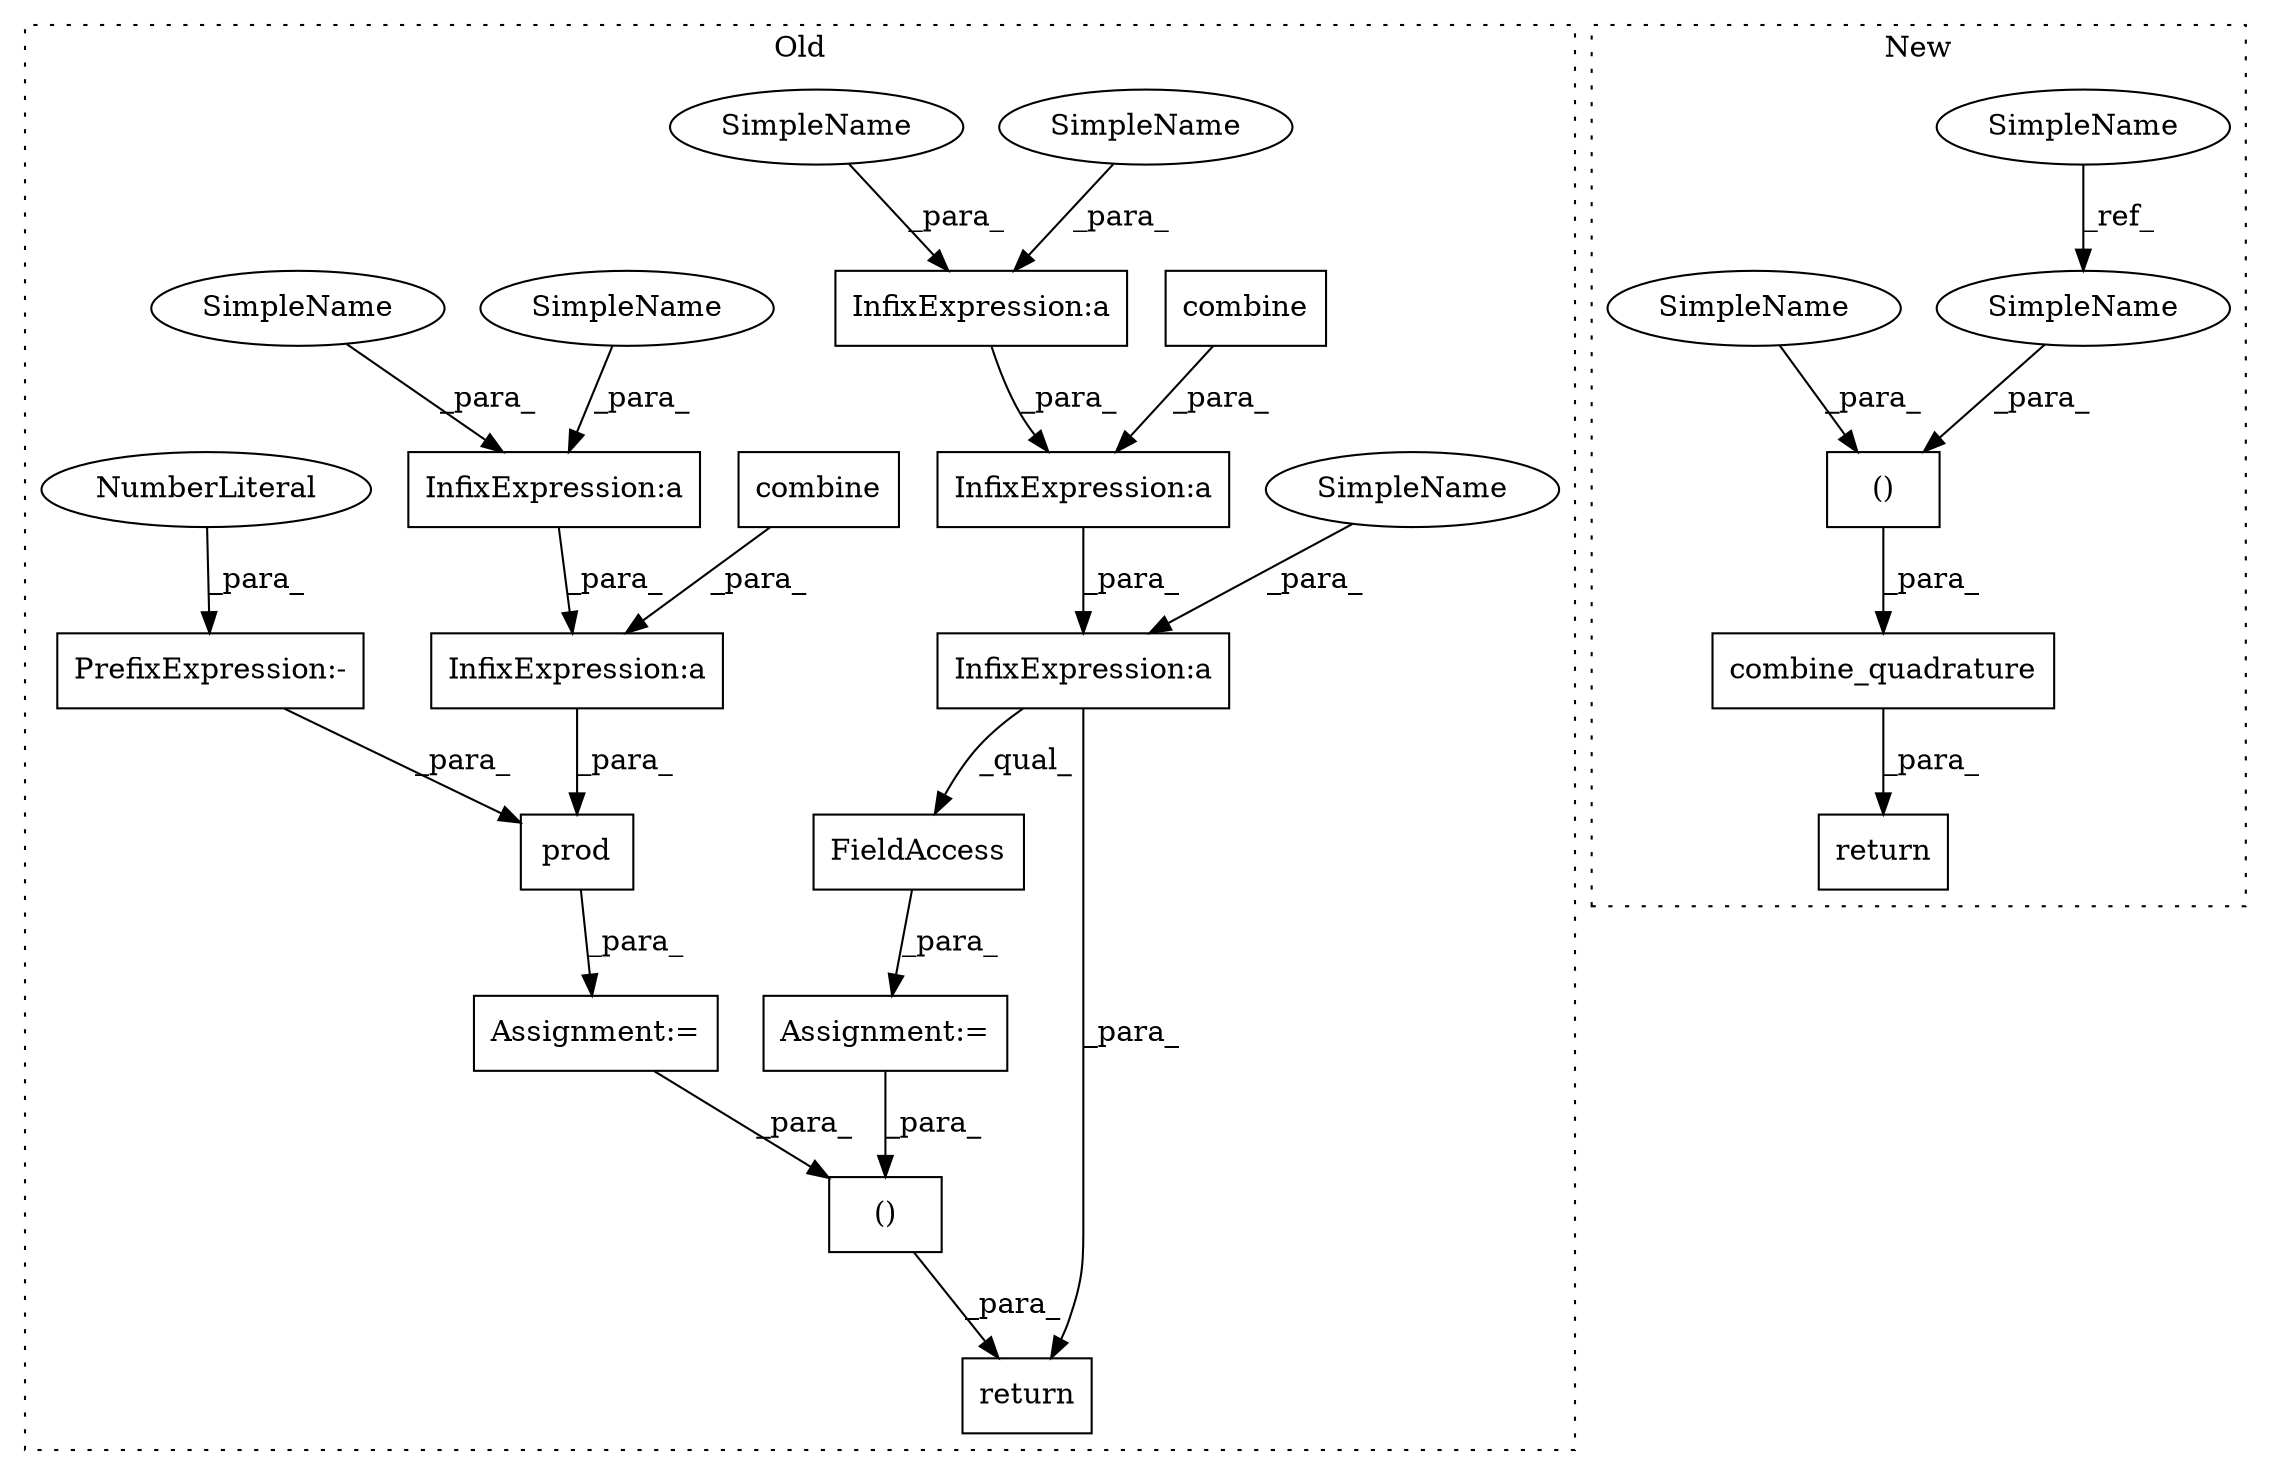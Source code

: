 digraph G {
subgraph cluster0 {
1 [label="combine" a="32" s="1254,1271" l="8,1" shape="box"];
3 [label="()" a="106" s="1448" l="29" shape="box"];
4 [label="InfixExpression:a" a="27" s="1251" l="3" shape="box"];
5 [label="InfixExpression:a" a="27" s="1242" l="3" shape="box"];
6 [label="InfixExpression:a" a="27" s="1334" l="3" shape="box"];
7 [label="InfixExpression:a" a="27" s="1273" l="3" shape="box"];
8 [label="InfixExpression:a" a="27" s="1325" l="3" shape="box"];
9 [label="prod" a="32" s="1304,1346" l="5,1" shape="box"];
10 [label="FieldAccess" a="22" s="1234" l="50" shape="box"];
13 [label="Assignment:=" a="7" s="1297" l="1" shape="box"];
14 [label="Assignment:=" a="7" s="1233" l="1" shape="box"];
15 [label="PrefixExpression:-" a="38" s="1344" l="1" shape="box"];
16 [label="NumberLiteral" a="34" s="1345" l="1" shape="ellipse"];
17 [label="return" a="41" s="1436" l="12" shape="box"];
19 [label="combine" a="32" s="1309,1324" l="8,1" shape="box"];
21 [label="SimpleName" a="42" s="1329" l="5" shape="ellipse"];
22 [label="SimpleName" a="42" s="1237" l="5" shape="ellipse"];
24 [label="SimpleName" a="42" s="1245" l="5" shape="ellipse"];
25 [label="SimpleName" a="42" s="1337" l="5" shape="ellipse"];
26 [label="SimpleName" a="42" s="1276" l="5" shape="ellipse"];
label = "Old";
style="dotted";
}
subgraph cluster1 {
2 [label="()" a="106" s="1284" l="23" shape="box"];
11 [label="SimpleName" a="42" s="921" l="5" shape="ellipse"];
12 [label="combine_quadrature" a="32" s="1242,1307" l="19,2" shape="box"];
18 [label="return" a="41" s="1235" l="7" shape="box"];
20 [label="SimpleName" a="42" s="1284" l="5" shape="ellipse"];
23 [label="SimpleName" a="42" s="1302" l="5" shape="ellipse"];
label = "New";
style="dotted";
}
1 -> 4 [label="_para_"];
2 -> 12 [label="_para_"];
3 -> 17 [label="_para_"];
4 -> 7 [label="_para_"];
5 -> 4 [label="_para_"];
6 -> 8 [label="_para_"];
7 -> 17 [label="_para_"];
7 -> 10 [label="_qual_"];
8 -> 9 [label="_para_"];
9 -> 13 [label="_para_"];
10 -> 14 [label="_para_"];
11 -> 20 [label="_ref_"];
12 -> 18 [label="_para_"];
13 -> 3 [label="_para_"];
14 -> 3 [label="_para_"];
15 -> 9 [label="_para_"];
16 -> 15 [label="_para_"];
19 -> 8 [label="_para_"];
20 -> 2 [label="_para_"];
21 -> 6 [label="_para_"];
22 -> 5 [label="_para_"];
23 -> 2 [label="_para_"];
24 -> 5 [label="_para_"];
25 -> 6 [label="_para_"];
26 -> 7 [label="_para_"];
}